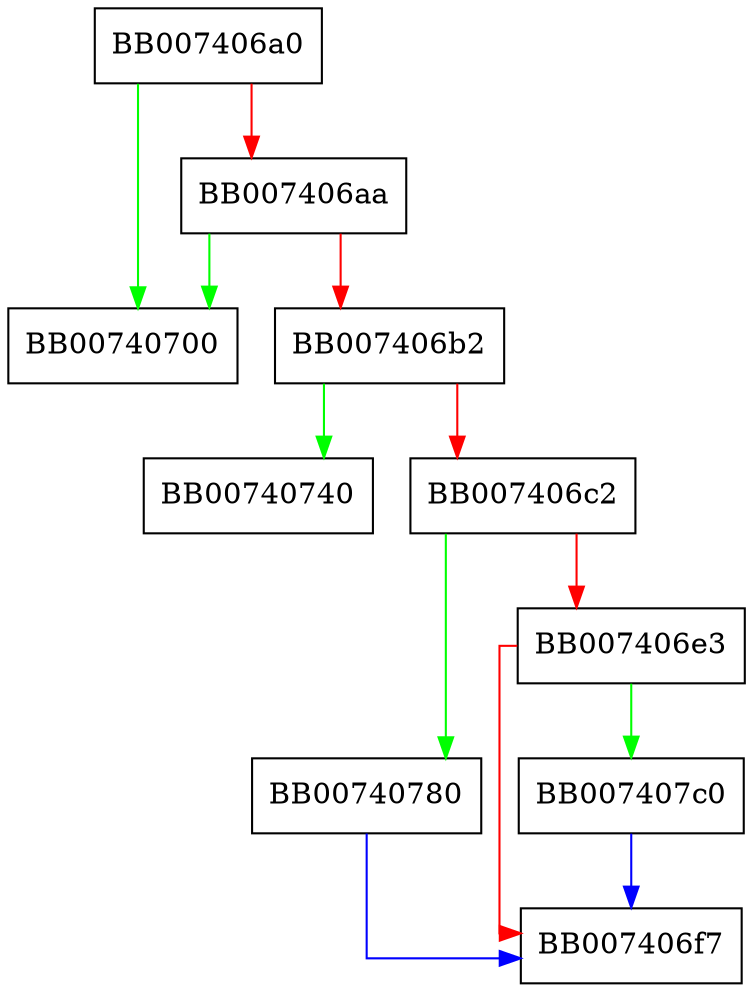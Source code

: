 digraph dlfcn_bind_func {
  node [shape="box"];
  graph [splines=ortho];
  BB007406a0 -> BB00740700 [color="green"];
  BB007406a0 -> BB007406aa [color="red"];
  BB007406aa -> BB00740700 [color="green"];
  BB007406aa -> BB007406b2 [color="red"];
  BB007406b2 -> BB00740740 [color="green"];
  BB007406b2 -> BB007406c2 [color="red"];
  BB007406c2 -> BB00740780 [color="green"];
  BB007406c2 -> BB007406e3 [color="red"];
  BB007406e3 -> BB007407c0 [color="green"];
  BB007406e3 -> BB007406f7 [color="red"];
  BB00740780 -> BB007406f7 [color="blue"];
  BB007407c0 -> BB007406f7 [color="blue"];
}